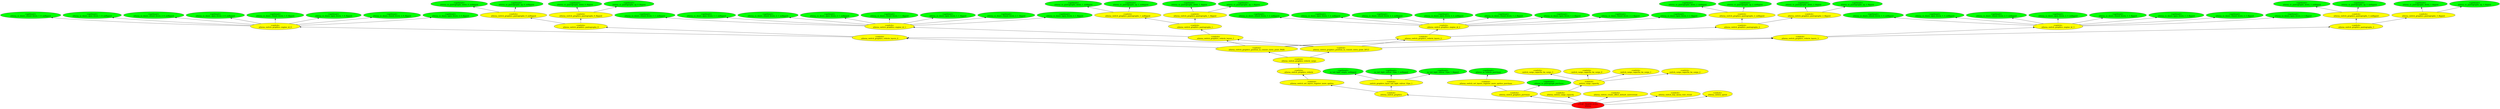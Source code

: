 digraph {
rankdir="BT"
ss_tail_light_railcar_32px_1_unflipped [fillcolor=green style="filled" label="<spriteset>\nss_tail_light_railcar_32px_1_unflipped"]
ss_tail_light_railcar_32px_1_flipped [fillcolor=green style="filled" label="<spriteset>\nss_tail_light_railcar_32px_1_flipped"]
ss_tail_light_empty_unflipped [fillcolor=green style="filled" label="<spriteset>\nss_tail_light_empty_unflipped"]
switch_graphics_layer_tail_light_railcar_32px_1 [fillcolor=yellow style="filled" label="<switch>\nswitch_graphics_layer_tail_light_railcar_32px_1"]
switch_cargo_capacity_by_cargo_0 [fillcolor=yellow style="filled" label="<switch>\nswitch_cargo_capacity_by_cargo_0"]
switch_cargo_capacity_by_cargo_1 [fillcolor=yellow style="filled" label="<switch>\nswitch_cargo_capacity_by_cargo_1"]
switch_cargo_capacity_by_cargo_2 [fillcolor=yellow style="filled" label="<switch>\nswitch_cargo_capacity_by_cargo_2"]
switch_cargo_capacity_by_cargo_3 [fillcolor=yellow style="filled" label="<switch>\nswitch_cargo_capacity_by_cargo_3"]
switch_cargo_capacity [fillcolor=yellow style="filled" label="<switch>\nswitch_cargo_capacity"]
athena_ss_doors_closed_livery_1_0_unflipped [fillcolor=green style="filled" label="<spriteset>\nathena_ss_doors_closed_livery_1_0_unflipped"]
athena_ss_doors_open_livery_1_0_unflipped [fillcolor=green style="filled" label="<spriteset>\nathena_ss_doors_open_livery_1_0_unflipped"]
athena_ss_doors_closed_livery_2_0_unflipped [fillcolor=green style="filled" label="<spriteset>\nathena_ss_doors_closed_livery_2_0_unflipped"]
athena_ss_doors_open_livery_2_0_unflipped [fillcolor=green style="filled" label="<spriteset>\nathena_ss_doors_open_livery_2_0_unflipped"]
athena_ss_pantographs_down_0_unflipped [fillcolor=green style="filled" label="<spriteset>\nathena_ss_pantographs_down_0_unflipped"]
athena_ss_pantographs_up_0_unflipped [fillcolor=green style="filled" label="<spriteset>\nathena_ss_pantographs_up_0_unflipped"]
athena_switch_graphics_pantographs_0_unflipped [fillcolor=yellow style="filled" label="<switch>\nathena_switch_graphics_pantographs_0_unflipped"]
athena_ss_doors_closed_livery_1_0_flipped [fillcolor=green style="filled" label="<spriteset>\nathena_ss_doors_closed_livery_1_0_flipped"]
athena_ss_doors_open_livery_1_0_flipped [fillcolor=green style="filled" label="<spriteset>\nathena_ss_doors_open_livery_1_0_flipped"]
athena_ss_doors_closed_livery_2_0_flipped [fillcolor=green style="filled" label="<spriteset>\nathena_ss_doors_closed_livery_2_0_flipped"]
athena_ss_doors_open_livery_2_0_flipped [fillcolor=green style="filled" label="<spriteset>\nathena_ss_doors_open_livery_2_0_flipped"]
athena_ss_pantographs_down_0_flipped [fillcolor=green style="filled" label="<spriteset>\nathena_ss_pantographs_down_0_flipped"]
athena_ss_pantographs_up_0_flipped [fillcolor=green style="filled" label="<spriteset>\nathena_ss_pantographs_up_0_flipped"]
athena_switch_graphics_pantographs_0_flipped [fillcolor=yellow style="filled" label="<switch>\nathena_switch_graphics_pantographs_0_flipped"]
athena_switch_graphics_engine_id_0 [fillcolor=yellow style="filled" label="<switch>\nathena_switch_graphics_engine_id_0"]
athena_switch_graphics_pantographs_0 [fillcolor=yellow style="filled" label="<switch>\nathena_switch_graphics_pantographs_0"]
athena_switch_graphics_vehicle_layers_0 [fillcolor=yellow style="filled" label="<switch>\nathena_switch_graphics_vehicle_layers_0"]
athena_ss_doors_closed_livery_1_1_unflipped [fillcolor=green style="filled" label="<spriteset>\nathena_ss_doors_closed_livery_1_1_unflipped"]
athena_ss_doors_open_livery_1_1_unflipped [fillcolor=green style="filled" label="<spriteset>\nathena_ss_doors_open_livery_1_1_unflipped"]
athena_ss_doors_closed_livery_2_1_unflipped [fillcolor=green style="filled" label="<spriteset>\nathena_ss_doors_closed_livery_2_1_unflipped"]
athena_ss_doors_open_livery_2_1_unflipped [fillcolor=green style="filled" label="<spriteset>\nathena_ss_doors_open_livery_2_1_unflipped"]
athena_ss_pantographs_down_1_unflipped [fillcolor=green style="filled" label="<spriteset>\nathena_ss_pantographs_down_1_unflipped"]
athena_ss_pantographs_up_1_unflipped [fillcolor=green style="filled" label="<spriteset>\nathena_ss_pantographs_up_1_unflipped"]
athena_switch_graphics_pantographs_1_unflipped [fillcolor=yellow style="filled" label="<switch>\nathena_switch_graphics_pantographs_1_unflipped"]
athena_ss_doors_closed_livery_1_1_flipped [fillcolor=green style="filled" label="<spriteset>\nathena_ss_doors_closed_livery_1_1_flipped"]
athena_ss_doors_open_livery_1_1_flipped [fillcolor=green style="filled" label="<spriteset>\nathena_ss_doors_open_livery_1_1_flipped"]
athena_ss_doors_closed_livery_2_1_flipped [fillcolor=green style="filled" label="<spriteset>\nathena_ss_doors_closed_livery_2_1_flipped"]
athena_ss_doors_open_livery_2_1_flipped [fillcolor=green style="filled" label="<spriteset>\nathena_ss_doors_open_livery_2_1_flipped"]
athena_ss_pantographs_down_1_flipped [fillcolor=green style="filled" label="<spriteset>\nathena_ss_pantographs_down_1_flipped"]
athena_ss_pantographs_up_1_flipped [fillcolor=green style="filled" label="<spriteset>\nathena_ss_pantographs_up_1_flipped"]
athena_switch_graphics_pantographs_1_flipped [fillcolor=yellow style="filled" label="<switch>\nathena_switch_graphics_pantographs_1_flipped"]
athena_switch_graphics_engine_id_1 [fillcolor=yellow style="filled" label="<switch>\nathena_switch_graphics_engine_id_1"]
athena_switch_graphics_pantographs_1 [fillcolor=yellow style="filled" label="<switch>\nathena_switch_graphics_pantographs_1"]
athena_switch_graphics_vehicle_layers_1 [fillcolor=yellow style="filled" label="<switch>\nathena_switch_graphics_vehicle_layers_1"]
athena_ss_doors_closed_livery_1_2_unflipped [fillcolor=green style="filled" label="<spriteset>\nathena_ss_doors_closed_livery_1_2_unflipped"]
athena_ss_doors_open_livery_1_2_unflipped [fillcolor=green style="filled" label="<spriteset>\nathena_ss_doors_open_livery_1_2_unflipped"]
athena_ss_doors_closed_livery_2_2_unflipped [fillcolor=green style="filled" label="<spriteset>\nathena_ss_doors_closed_livery_2_2_unflipped"]
athena_ss_doors_open_livery_2_2_unflipped [fillcolor=green style="filled" label="<spriteset>\nathena_ss_doors_open_livery_2_2_unflipped"]
athena_ss_pantographs_down_2_unflipped [fillcolor=green style="filled" label="<spriteset>\nathena_ss_pantographs_down_2_unflipped"]
athena_ss_pantographs_up_2_unflipped [fillcolor=green style="filled" label="<spriteset>\nathena_ss_pantographs_up_2_unflipped"]
athena_switch_graphics_pantographs_2_unflipped [fillcolor=yellow style="filled" label="<switch>\nathena_switch_graphics_pantographs_2_unflipped"]
athena_ss_doors_closed_livery_1_2_flipped [fillcolor=green style="filled" label="<spriteset>\nathena_ss_doors_closed_livery_1_2_flipped"]
athena_ss_doors_open_livery_1_2_flipped [fillcolor=green style="filled" label="<spriteset>\nathena_ss_doors_open_livery_1_2_flipped"]
athena_ss_doors_closed_livery_2_2_flipped [fillcolor=green style="filled" label="<spriteset>\nathena_ss_doors_closed_livery_2_2_flipped"]
athena_ss_doors_open_livery_2_2_flipped [fillcolor=green style="filled" label="<spriteset>\nathena_ss_doors_open_livery_2_2_flipped"]
athena_ss_pantographs_down_2_flipped [fillcolor=green style="filled" label="<spriteset>\nathena_ss_pantographs_down_2_flipped"]
athena_ss_pantographs_up_2_flipped [fillcolor=green style="filled" label="<spriteset>\nathena_ss_pantographs_up_2_flipped"]
athena_switch_graphics_pantographs_2_flipped [fillcolor=yellow style="filled" label="<switch>\nathena_switch_graphics_pantographs_2_flipped"]
athena_switch_graphics_engine_id_2 [fillcolor=yellow style="filled" label="<switch>\nathena_switch_graphics_engine_id_2"]
athena_switch_graphics_pantographs_2 [fillcolor=yellow style="filled" label="<switch>\nathena_switch_graphics_pantographs_2"]
athena_switch_graphics_vehicle_layers_2 [fillcolor=yellow style="filled" label="<switch>\nathena_switch_graphics_vehicle_layers_2"]
athena_ss_doors_closed_livery_1_3_unflipped [fillcolor=green style="filled" label="<spriteset>\nathena_ss_doors_closed_livery_1_3_unflipped"]
athena_ss_doors_open_livery_1_3_unflipped [fillcolor=green style="filled" label="<spriteset>\nathena_ss_doors_open_livery_1_3_unflipped"]
athena_ss_doors_closed_livery_2_3_unflipped [fillcolor=green style="filled" label="<spriteset>\nathena_ss_doors_closed_livery_2_3_unflipped"]
athena_ss_doors_open_livery_2_3_unflipped [fillcolor=green style="filled" label="<spriteset>\nathena_ss_doors_open_livery_2_3_unflipped"]
athena_ss_pantographs_down_3_unflipped [fillcolor=green style="filled" label="<spriteset>\nathena_ss_pantographs_down_3_unflipped"]
athena_ss_pantographs_up_3_unflipped [fillcolor=green style="filled" label="<spriteset>\nathena_ss_pantographs_up_3_unflipped"]
athena_switch_graphics_pantographs_3_unflipped [fillcolor=yellow style="filled" label="<switch>\nathena_switch_graphics_pantographs_3_unflipped"]
athena_ss_doors_closed_livery_1_3_flipped [fillcolor=green style="filled" label="<spriteset>\nathena_ss_doors_closed_livery_1_3_flipped"]
athena_ss_doors_open_livery_1_3_flipped [fillcolor=green style="filled" label="<spriteset>\nathena_ss_doors_open_livery_1_3_flipped"]
athena_ss_doors_closed_livery_2_3_flipped [fillcolor=green style="filled" label="<spriteset>\nathena_ss_doors_closed_livery_2_3_flipped"]
athena_ss_doors_open_livery_2_3_flipped [fillcolor=green style="filled" label="<spriteset>\nathena_ss_doors_open_livery_2_3_flipped"]
athena_ss_pantographs_down_3_flipped [fillcolor=green style="filled" label="<spriteset>\nathena_ss_pantographs_down_3_flipped"]
athena_ss_pantographs_up_3_flipped [fillcolor=green style="filled" label="<spriteset>\nathena_ss_pantographs_up_3_flipped"]
athena_switch_graphics_pantographs_3_flipped [fillcolor=yellow style="filled" label="<switch>\nathena_switch_graphics_pantographs_3_flipped"]
athena_switch_graphics_engine_id_3 [fillcolor=yellow style="filled" label="<switch>\nathena_switch_graphics_engine_id_3"]
athena_switch_graphics_pantographs_3 [fillcolor=yellow style="filled" label="<switch>\nathena_switch_graphics_pantographs_3"]
athena_switch_graphics_vehicle_layers_3 [fillcolor=yellow style="filled" label="<switch>\nathena_switch_graphics_vehicle_layers_3"]
athena_switch_graphics_position_in_consist_entry_point_PASS [fillcolor=yellow style="filled" label="<switch>\nathena_switch_graphics_position_in_consist_entry_point_PASS"]
athena_switch_graphics_position_in_consist_entry_point_DFLT [fillcolor=yellow style="filled" label="<switch>\nathena_switch_graphics_position_in_consist_entry_point_DFLT"]
athena_switch_graphics_vehicle_cargo [fillcolor=yellow style="filled" label="<switch>\nathena_switch_graphics_vehicle_cargo"]
athena_switch_graphics_vehicle [fillcolor=yellow style="filled" label="<switch>\nathena_switch_graphics_vehicle"]
athena_ss_vehicle_purchase [fillcolor=green style="filled" label="<spriteset>\nathena_ss_vehicle_purchase"]
athena_ss_pantograph_purchase [fillcolor=green style="filled" label="<spriteset>\nathena_ss_pantograph_purchase"]
athena_switch_set_layers_register_more_sprites_purchase [fillcolor=yellow style="filled" label="<switch>\nathena_switch_set_layers_register_more_sprites_purchase"]
athena_switch_graphics_purchase [fillcolor=yellow style="filled" label="<switch>\nathena_switch_graphics_purchase"]
athena_switch_set_layers_register_more_sprites [fillcolor=yellow style="filled" label="<switch>\nathena_switch_set_layers_register_more_sprites"]
athena_switch_graphics [fillcolor=yellow style="filled" label="<switch>\nathena_switch_graphics"]
athena_switch_cargo_capacity [fillcolor=yellow style="filled" label="<switch>\nathena_switch_cargo_capacity"]
athena_switch_create_effect_default_unreversed [fillcolor=yellow style="filled" label="<switch>\nathena_switch_create_effect_default_unreversed"]
athena_switch_buy_menu_text_result [fillcolor=yellow style="filled" label="<switch>\nathena_switch_buy_menu_text_result"]
athena_switch_speed [fillcolor=yellow style="filled" label="<switch>\nathena_switch_speed"]
athena [fillcolor=red style="filled" label="<FEAT_TRAINS 2150>\nathena"]
athena_switch_graphics_engine_id_3->athena_ss_doors_closed_livery_2_3_unflipped
athena_switch_graphics_pantographs_1->athena_switch_graphics_pantographs_1_unflipped
athena_switch_graphics_engine_id_3->athena_ss_doors_open_livery_1_3_flipped
athena->athena_switch_buy_menu_text_result
athena_switch_graphics_pantographs_2->athena_switch_graphics_pantographs_2_unflipped
athena_switch_graphics_pantographs_3_flipped->athena_ss_pantographs_up_3_flipped
athena_switch_graphics_engine_id_3->athena_ss_doors_open_livery_1_3_unflipped
athena_switch_graphics_engine_id_2->athena_ss_doors_closed_livery_1_2_flipped
athena_switch_graphics_engine_id_0->athena_ss_doors_open_livery_1_0_unflipped
athena_switch_graphics_purchase->athena_switch_set_layers_register_more_sprites_purchase
athena_switch_graphics_vehicle->athena_switch_graphics_vehicle_cargo
athena_switch_graphics_pantographs_0_unflipped->athena_ss_pantographs_down_0_unflipped
athena_switch_graphics_engine_id_0->athena_ss_doors_closed_livery_2_0_unflipped
athena_switch_graphics_pantographs_0->athena_switch_graphics_pantographs_0_unflipped
athena_switch_graphics_engine_id_3->athena_ss_doors_closed_livery_2_3_flipped
athena_switch_graphics_pantographs_1_flipped->athena_ss_pantographs_up_1_flipped
athena_switch_graphics_engine_id_2->athena_ss_doors_closed_livery_2_2_flipped
athena_switch_graphics_pantographs_2->athena_switch_graphics_pantographs_2_flipped
athena_switch_graphics_pantographs_1_unflipped->athena_ss_pantographs_up_1_unflipped
athena_switch_graphics_pantographs_1_unflipped->athena_ss_pantographs_down_1_unflipped
athena_switch_graphics_pantographs_0_flipped->athena_ss_pantographs_up_0_flipped
athena_switch_graphics_engine_id_2->athena_ss_doors_closed_livery_2_2_unflipped
athena->athena_switch_graphics
athena_switch_graphics_engine_id_3->athena_ss_doors_open_livery_2_3_flipped
switch_graphics_layer_tail_light_railcar_32px_1->ss_tail_light_railcar_32px_1_flipped
athena_switch_graphics_purchase->athena_ss_pantograph_purchase
athena_switch_graphics_engine_id_1->athena_ss_doors_closed_livery_1_1_unflipped
athena_switch_graphics_position_in_consist_entry_point_PASS->athena_switch_graphics_vehicle_layers_3
athena_switch_graphics_engine_id_1->athena_ss_doors_closed_livery_1_1_flipped
athena_switch_graphics_position_in_consist_entry_point_DFLT->athena_switch_graphics_vehicle_layers_0
athena_switch_graphics->athena_switch_set_layers_register_more_sprites
athena->athena_switch_cargo_capacity
athena_switch_graphics_position_in_consist_entry_point_PASS->athena_switch_graphics_vehicle_layers_2
athena_switch_graphics_engine_id_1->athena_ss_doors_open_livery_2_1_unflipped
athena_switch_graphics_vehicle_cargo->athena_switch_graphics_position_in_consist_entry_point_DFLT
athena_switch_graphics_vehicle_layers_2->athena_switch_graphics_engine_id_2
athena->athena_switch_graphics_purchase
switch_cargo_capacity->switch_cargo_capacity_by_cargo_1
athena_switch_graphics_vehicle_layers_0->athena_switch_graphics_engine_id_0
athena_switch_graphics_vehicle_layers_1->athena_switch_graphics_pantographs_1
switch_graphics_layer_tail_light_railcar_32px_1->ss_tail_light_railcar_32px_1_unflipped
athena_switch_graphics_pantographs_3_flipped->athena_ss_pantographs_down_3_flipped
athena_switch_graphics_vehicle_layers_3->athena_switch_graphics_pantographs_3
athena_switch_graphics_engine_id_2->athena_ss_doors_closed_livery_1_2_unflipped
athena_switch_graphics_engine_id_3->athena_ss_doors_open_livery_2_3_unflipped
athena_switch_graphics_engine_id_0->athena_ss_doors_closed_livery_1_0_unflipped
athena_switch_graphics_position_in_consist_entry_point_DFLT->athena_switch_graphics_vehicle_layers_3
athena_switch_cargo_capacity->switch_cargo_capacity
athena_switch_graphics_pantographs_0_unflipped->athena_ss_pantographs_up_0_unflipped
athena_switch_graphics_engine_id_0->athena_ss_doors_open_livery_2_0_flipped
athena_switch_graphics_engine_id_2->athena_ss_doors_open_livery_2_2_unflipped
athena_switch_graphics_vehicle_layers_3->athena_switch_graphics_engine_id_3
athena->athena_switch_speed
athena_switch_graphics_vehicle_layers_2->athena_switch_graphics_pantographs_2
athena_switch_graphics_vehicle_cargo->athena_switch_graphics_position_in_consist_entry_point_PASS
athena_switch_graphics_engine_id_3->athena_ss_doors_closed_livery_1_3_unflipped
athena_switch_graphics_vehicle_layers_0->athena_switch_graphics_pantographs_0
athena_switch_graphics_pantographs_2_flipped->athena_ss_pantographs_down_2_flipped
switch_cargo_capacity->switch_cargo_capacity_by_cargo_3
switch_cargo_capacity->switch_cargo_capacity_by_cargo_0
athena_switch_graphics_position_in_consist_entry_point_PASS->athena_switch_graphics_vehicle_layers_1
athena_switch_graphics_engine_id_2->athena_ss_doors_open_livery_1_2_flipped
athena_switch_graphics_engine_id_1->athena_ss_doors_closed_livery_2_1_flipped
athena_switch_graphics_pantographs_3->athena_switch_graphics_pantographs_3_flipped
athena_switch_graphics_pantographs_1->athena_switch_graphics_pantographs_1_flipped
athena_switch_graphics_pantographs_1_flipped->athena_ss_pantographs_down_1_flipped
athena_switch_graphics_position_in_consist_entry_point_DFLT->athena_switch_graphics_vehicle_layers_2
athena_switch_graphics_pantographs_3->athena_switch_graphics_pantographs_3_unflipped
athena_switch_graphics_pantographs_2_unflipped->athena_ss_pantographs_up_2_unflipped
athena_switch_graphics_engine_id_0->athena_ss_doors_closed_livery_1_0_flipped
athena_switch_graphics_engine_id_3->athena_ss_doors_closed_livery_1_3_flipped
athena_switch_set_layers_register_more_sprites_purchase->athena_ss_vehicle_purchase
athena_switch_graphics_engine_id_0->athena_ss_doors_open_livery_1_0_flipped
athena_switch_graphics->switch_graphics_layer_tail_light_railcar_32px_1
athena_switch_graphics_pantographs_2_unflipped->athena_ss_pantographs_down_2_unflipped
athena_switch_graphics_engine_id_1->athena_ss_doors_open_livery_1_1_unflipped
athena_switch_set_layers_register_more_sprites->athena_switch_graphics_vehicle
athena_switch_graphics_engine_id_1->athena_ss_doors_open_livery_1_1_flipped
athena_switch_graphics_position_in_consist_entry_point_DFLT->athena_switch_graphics_vehicle_layers_1
athena->athena_switch_create_effect_default_unreversed
athena_switch_graphics_pantographs_0->athena_switch_graphics_pantographs_0_flipped
athena_switch_graphics_engine_id_2->athena_ss_doors_open_livery_2_2_flipped
athena_switch_graphics_vehicle_layers_1->athena_switch_graphics_engine_id_1
switch_graphics_layer_tail_light_railcar_32px_1->ss_tail_light_empty_unflipped
athena_switch_graphics_engine_id_1->athena_ss_doors_closed_livery_2_1_unflipped
athena_switch_graphics_engine_id_0->athena_ss_doors_open_livery_2_0_unflipped
athena_switch_graphics_engine_id_2->athena_ss_doors_open_livery_1_2_unflipped
athena_switch_graphics_engine_id_1->athena_ss_doors_open_livery_2_1_flipped
athena_switch_graphics_pantographs_0_flipped->athena_ss_pantographs_down_0_flipped
athena_switch_graphics_position_in_consist_entry_point_PASS->athena_switch_graphics_vehicle_layers_0
athena_switch_graphics_pantographs_2_flipped->athena_ss_pantographs_up_2_flipped
athena_switch_graphics_pantographs_3_unflipped->athena_ss_pantographs_up_3_unflipped
athena_switch_graphics_pantographs_3_unflipped->athena_ss_pantographs_down_3_unflipped
switch_cargo_capacity->switch_cargo_capacity_by_cargo_2
athena_switch_graphics_engine_id_0->athena_ss_doors_closed_livery_2_0_flipped
}
